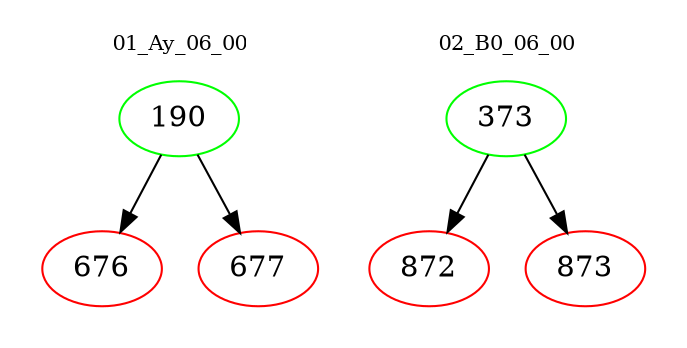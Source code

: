 digraph{
subgraph cluster_0 {
color = white
label = "01_Ay_06_00";
fontsize=10;
T0_190 [label="190", color="green"]
T0_190 -> T0_676 [color="black"]
T0_676 [label="676", color="red"]
T0_190 -> T0_677 [color="black"]
T0_677 [label="677", color="red"]
}
subgraph cluster_1 {
color = white
label = "02_B0_06_00";
fontsize=10;
T1_373 [label="373", color="green"]
T1_373 -> T1_872 [color="black"]
T1_872 [label="872", color="red"]
T1_373 -> T1_873 [color="black"]
T1_873 [label="873", color="red"]
}
}
